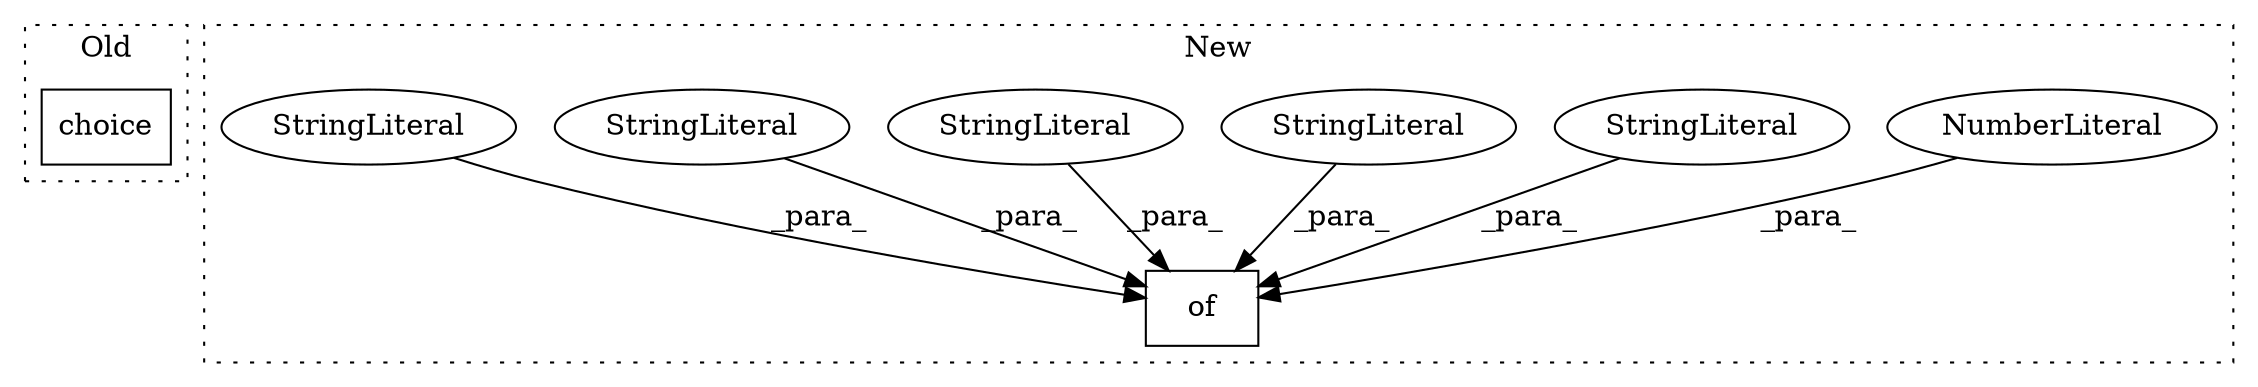 digraph G {
subgraph cluster0 {
1 [label="choice" a="32" s="12304,12333" l="7,1" shape="box"];
label = "Old";
style="dotted";
}
subgraph cluster1 {
2 [label="of" a="32" s="12580,12853" l="3,1" shape="box"];
3 [label="NumberLiteral" a="34" s="12591" l="1" shape="ellipse"];
4 [label="StringLiteral" a="45" s="12583" l="7" shape="ellipse"];
5 [label="StringLiteral" a="45" s="12628" l="4" shape="ellipse"];
6 [label="StringLiteral" a="45" s="12663" l="12" shape="ellipse"];
7 [label="StringLiteral" a="45" s="12724" l="10" shape="ellipse"];
8 [label="StringLiteral" a="45" s="12795" l="11" shape="ellipse"];
label = "New";
style="dotted";
}
3 -> 2 [label="_para_"];
4 -> 2 [label="_para_"];
5 -> 2 [label="_para_"];
6 -> 2 [label="_para_"];
7 -> 2 [label="_para_"];
8 -> 2 [label="_para_"];
}